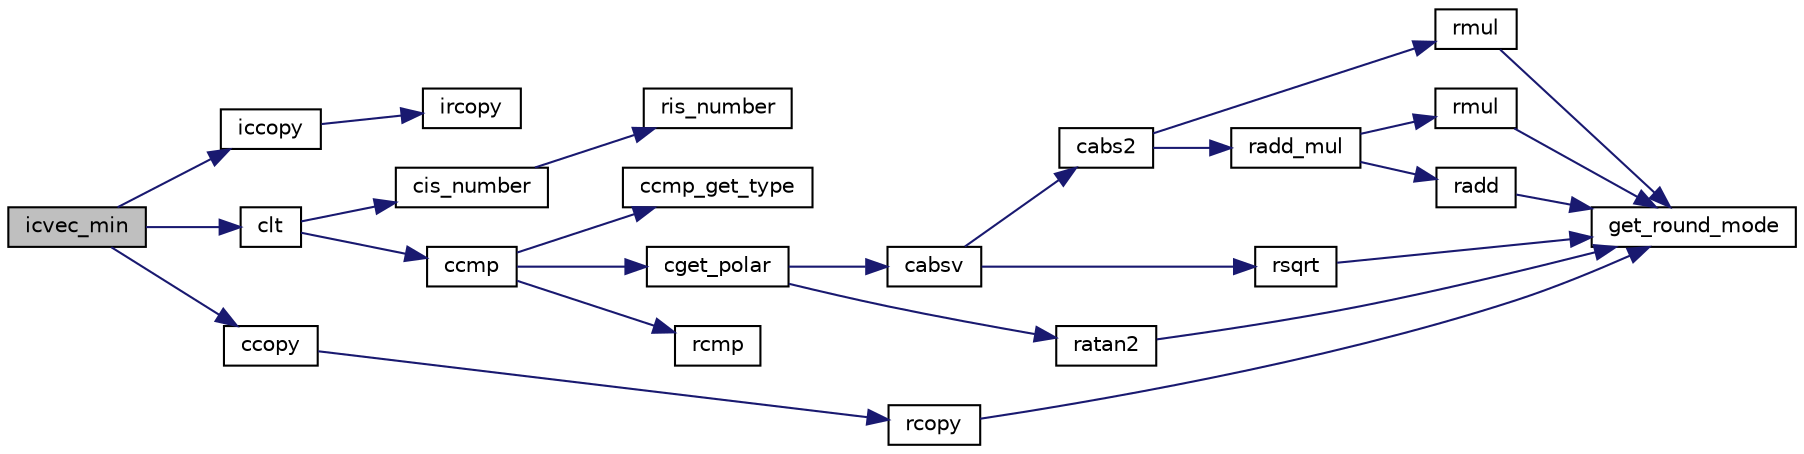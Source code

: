 digraph "icvec_min"
{
  edge [fontname="Helvetica",fontsize="10",labelfontname="Helvetica",labelfontsize="10"];
  node [fontname="Helvetica",fontsize="10",shape=record];
  rankdir="LR";
  Node521 [label="icvec_min",height=0.2,width=0.4,color="black", fillcolor="grey75", style="filled", fontcolor="black"];
  Node521 -> Node522 [color="midnightblue",fontsize="10",style="solid",fontname="Helvetica"];
  Node522 [label="iccopy",height=0.2,width=0.4,color="black", fillcolor="white", style="filled",URL="$icmulti_8c.html#a0e3f5efa94c1a1e8cc0a527d6cbcbdee",tooltip="コピー [y0,y1]=[x0,x1]. "];
  Node522 -> Node523 [color="midnightblue",fontsize="10",style="solid",fontname="Helvetica"];
  Node523 [label="ircopy",height=0.2,width=0.4,color="black", fillcolor="white", style="filled",URL="$irmulti_8c.html#aaf2192a33e04cbba12da47550fde287e",tooltip="コピー [y0,y1]=[x0,x1]. "];
  Node521 -> Node524 [color="midnightblue",fontsize="10",style="solid",fontname="Helvetica"];
  Node524 [label="clt",height=0.2,width=0.4,color="black", fillcolor="white", style="filled",URL="$cmulti_8c.html#a81433c1bc71500e9b248de08757c78cd",tooltip="cmulti型の値の比較 x<y "];
  Node524 -> Node525 [color="midnightblue",fontsize="10",style="solid",fontname="Helvetica"];
  Node525 [label="cis_number",height=0.2,width=0.4,color="black", fillcolor="white", style="filled",URL="$cmulti_8c.html#a0873a88220c125143451a70a83a712f6",tooltip="cmulti型が数であるかの判定. "];
  Node525 -> Node526 [color="midnightblue",fontsize="10",style="solid",fontname="Helvetica"];
  Node526 [label="ris_number",height=0.2,width=0.4,color="black", fillcolor="white", style="filled",URL="$is__rmulti_8h.html#a02c3c838634809fb6260ab78926b5f8b",tooltip="rmulti型が数であるかの判定. "];
  Node524 -> Node527 [color="midnightblue",fontsize="10",style="solid",fontname="Helvetica"];
  Node527 [label="ccmp",height=0.2,width=0.4,color="black", fillcolor="white", style="filled",URL="$cmulti_8c.html#a9d30ad3cd5a86d816ac906db4d8dfbff",tooltip="cmulti型の値の比較 x<=>y "];
  Node527 -> Node528 [color="midnightblue",fontsize="10",style="solid",fontname="Helvetica"];
  Node528 [label="ccmp_get_type",height=0.2,width=0.4,color="black", fillcolor="white", style="filled",URL="$cmulti_8c.html#ad4e2a45b385acf35da73368b3eb29cad",tooltip="cmulti型の値の比較 x<=>y の方法の取得 "];
  Node527 -> Node529 [color="midnightblue",fontsize="10",style="solid",fontname="Helvetica"];
  Node529 [label="cget_polar",height=0.2,width=0.4,color="black", fillcolor="white", style="filled",URL="$cmulti_8c.html#a1244b9bf1f9c3419f0d161e8ab7c94a1",tooltip="cmulti型の極座標 z=r*exp(i*theta) "];
  Node529 -> Node530 [color="midnightblue",fontsize="10",style="solid",fontname="Helvetica"];
  Node530 [label="cabsv",height=0.2,width=0.4,color="black", fillcolor="white", style="filled",URL="$cmulti_8c.html#ae6aa56ed1fbc6ffe1d33b6dea08330af",tooltip="cmulti型の絶対値 y=abs(x) "];
  Node530 -> Node531 [color="midnightblue",fontsize="10",style="solid",fontname="Helvetica"];
  Node531 [label="cabs2",height=0.2,width=0.4,color="black", fillcolor="white", style="filled",URL="$cmulti_8c.html#a11731685d9039dad69dd6b81acb1b64a",tooltip="cmulti型の絶対値の平方 y=abs(x)^2 "];
  Node531 -> Node532 [color="midnightblue",fontsize="10",style="solid",fontname="Helvetica"];
  Node532 [label="rmul",height=0.2,width=0.4,color="black", fillcolor="white", style="filled",URL="$is__rmulti_8h.html#a823702afaeee275caf7d0946679b3292",tooltip="rmulti型の掛け算 z=x*y "];
  Node532 -> Node533 [color="midnightblue",fontsize="10",style="solid",fontname="Helvetica"];
  Node533 [label="get_round_mode",height=0.2,width=0.4,color="black", fillcolor="white", style="filled",URL="$rmulti_8c.html#a87ddf80272b2d930dcc2d3466a9b1d74",tooltip="rmulti型の丸めモードの状態の取得. "];
  Node531 -> Node534 [color="midnightblue",fontsize="10",style="solid",fontname="Helvetica"];
  Node534 [label="radd_mul",height=0.2,width=0.4,color="black", fillcolor="white", style="filled",URL="$is__rmulti_8h.html#a05f48c1dd7a3fde008998c2533c5909c",tooltip="rmulti型の掛け算の加算 z+=x*y "];
  Node534 -> Node535 [color="midnightblue",fontsize="10",style="solid",fontname="Helvetica"];
  Node535 [label="rmul",height=0.2,width=0.4,color="black", fillcolor="white", style="filled",URL="$rmulti_8c.html#a823702afaeee275caf7d0946679b3292",tooltip="rmulti型の掛け算 z=x*y "];
  Node535 -> Node533 [color="midnightblue",fontsize="10",style="solid",fontname="Helvetica"];
  Node534 -> Node536 [color="midnightblue",fontsize="10",style="solid",fontname="Helvetica"];
  Node536 [label="radd",height=0.2,width=0.4,color="black", fillcolor="white", style="filled",URL="$rmulti_8c.html#a813e20e23a783bb1cf2e65a9f16ae34d",tooltip="rmulti型の足し算 z=x+y "];
  Node536 -> Node533 [color="midnightblue",fontsize="10",style="solid",fontname="Helvetica"];
  Node530 -> Node537 [color="midnightblue",fontsize="10",style="solid",fontname="Helvetica"];
  Node537 [label="rsqrt",height=0.2,width=0.4,color="black", fillcolor="white", style="filled",URL="$is__rmulti_8h.html#a26662dbe8af4b87190d09ee080a6c18f",tooltip="rmulti型の計算 y=sqrt(x) "];
  Node537 -> Node533 [color="midnightblue",fontsize="10",style="solid",fontname="Helvetica"];
  Node529 -> Node538 [color="midnightblue",fontsize="10",style="solid",fontname="Helvetica"];
  Node538 [label="ratan2",height=0.2,width=0.4,color="black", fillcolor="white", style="filled",URL="$is__rmulti_8h.html#a1e020fe475737e887f7d5a969bc53e1a",tooltip="rmulti型の計算 y=arctan(x/y) "];
  Node538 -> Node533 [color="midnightblue",fontsize="10",style="solid",fontname="Helvetica"];
  Node527 -> Node539 [color="midnightblue",fontsize="10",style="solid",fontname="Helvetica"];
  Node539 [label="rcmp",height=0.2,width=0.4,color="black", fillcolor="white", style="filled",URL="$is__rmulti_8h.html#aa7f2e03f88a388911123c82ad3f36b16",tooltip="rmulti型の値の比較 x<=>y "];
  Node521 -> Node540 [color="midnightblue",fontsize="10",style="solid",fontname="Helvetica"];
  Node540 [label="ccopy",height=0.2,width=0.4,color="black", fillcolor="white", style="filled",URL="$cmulti_8c.html#a1e47638f0ad42d860851735ba469c510",tooltip="cmulti型の値のコピー y=x. "];
  Node540 -> Node541 [color="midnightblue",fontsize="10",style="solid",fontname="Helvetica"];
  Node541 [label="rcopy",height=0.2,width=0.4,color="black", fillcolor="white", style="filled",URL="$is__rmulti_8h.html#af5021e0432394a8697046e37b63c9331",tooltip="rmulti型の値のコピー y=x. "];
  Node541 -> Node533 [color="midnightblue",fontsize="10",style="solid",fontname="Helvetica"];
}
